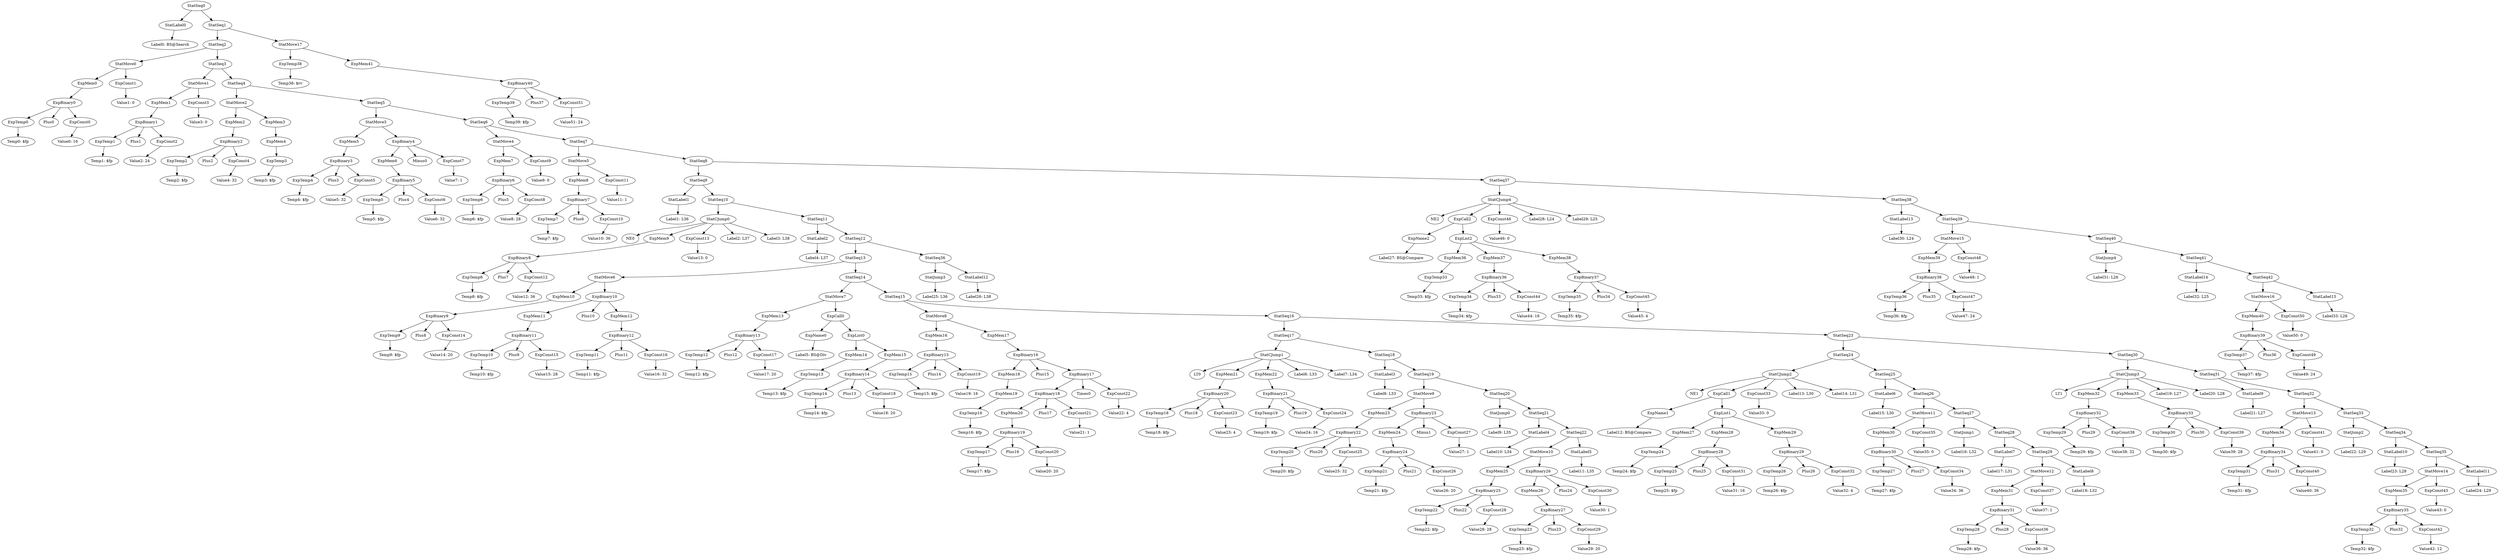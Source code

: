 digraph {
	ordering = out;
	ExpBinary40 -> ExpTemp39;
	ExpBinary40 -> Plus37;
	ExpBinary40 -> ExpConst51;
	ExpTemp39 -> "Temp39: $fp";
	StatLabel15 -> "Label33: L26";
	ExpConst50 -> "Value50: 0";
	ExpMem40 -> ExpBinary39;
	ExpBinary39 -> ExpTemp37;
	ExpBinary39 -> Plus36;
	ExpBinary39 -> ExpConst49;
	ExpTemp37 -> "Temp37: $fp";
	StatSeq40 -> StatJump4;
	StatSeq40 -> StatSeq41;
	StatSeq39 -> StatMove15;
	StatSeq39 -> StatSeq40;
	ExpConst48 -> "Value48: 1";
	StatMove15 -> ExpMem39;
	StatMove15 -> ExpConst48;
	ExpMem39 -> ExpBinary38;
	ExpConst47 -> "Value47: 24";
	ExpBinary38 -> ExpTemp36;
	ExpBinary38 -> Plus35;
	ExpBinary38 -> ExpConst47;
	StatSeq38 -> StatLabel13;
	StatSeq38 -> StatSeq39;
	ExpConst46 -> "Value46: 0";
	ExpMem38 -> ExpBinary37;
	ExpBinary37 -> ExpTemp35;
	ExpBinary37 -> Plus34;
	ExpBinary37 -> ExpConst45;
	ExpTemp35 -> "Temp35: $fp";
	ExpMem37 -> ExpBinary36;
	ExpConst44 -> "Value44: 16";
	ExpBinary36 -> ExpTemp34;
	ExpBinary36 -> Plus33;
	ExpBinary36 -> ExpConst44;
	ExpList2 -> ExpMem36;
	ExpList2 -> ExpMem37;
	ExpList2 -> ExpMem38;
	ExpMem36 -> ExpTemp33;
	ExpName2 -> "Label27: BS@Compare";
	StatSeq8 -> StatSeq9;
	StatSeq8 -> StatSeq37;
	StatJump3 -> "Label25: L36";
	StatLabel11 -> "Label24: L29";
	StatSeq35 -> StatMove14;
	StatSeq35 -> StatLabel11;
	ExpConst43 -> "Value43: 0";
	StatMove14 -> ExpMem35;
	StatMove14 -> ExpConst43;
	ExpMem35 -> ExpBinary35;
	StatMove17 -> ExpTemp38;
	StatMove17 -> ExpMem41;
	ExpConst42 -> "Value42: 12";
	ExpBinary35 -> ExpTemp32;
	ExpBinary35 -> Plus32;
	ExpBinary35 -> ExpConst42;
	ExpTemp32 -> "Temp32: $fp";
	StatSeq34 -> StatLabel10;
	StatSeq34 -> StatSeq35;
	StatLabel10 -> "Label23: L28";
	ExpMem41 -> ExpBinary40;
	StatJump2 -> "Label22: L29";
	StatMove13 -> ExpMem34;
	StatMove13 -> ExpConst41;
	ExpMem34 -> ExpBinary34;
	ExpConst40 -> "Value40: 36";
	ExpBinary34 -> ExpTemp31;
	ExpBinary34 -> Plus31;
	ExpBinary34 -> ExpConst40;
	StatSeq1 -> StatSeq2;
	StatSeq1 -> StatMove17;
	StatSeq30 -> StatCJump3;
	StatSeq30 -> StatSeq31;
	ExpMem33 -> ExpBinary33;
	ExpConst39 -> "Value39: 28";
	StatLabel9 -> "Label21: L27";
	ExpBinary29 -> ExpTemp26;
	ExpBinary29 -> Plus26;
	ExpBinary29 -> ExpConst32;
	ExpConst19 -> "Value19: 16";
	StatMove12 -> ExpMem31;
	StatMove12 -> ExpConst37;
	ExpMem32 -> ExpBinary32;
	ExpName0 -> "Label5: BS@Div";
	ExpConst8 -> "Value8: 28";
	ExpTemp20 -> "Temp20: $fp";
	ExpBinary13 -> ExpTemp12;
	ExpBinary13 -> Plus12;
	ExpBinary13 -> ExpConst17;
	StatMove16 -> ExpMem40;
	StatMove16 -> ExpConst50;
	ExpBinary23 -> ExpMem24;
	ExpBinary23 -> Minus1;
	ExpBinary23 -> ExpConst27;
	ExpMem12 -> ExpBinary12;
	ExpBinary10 -> ExpMem11;
	ExpBinary10 -> Plus10;
	ExpBinary10 -> ExpMem12;
	StatSeq36 -> StatJump3;
	StatSeq36 -> StatLabel12;
	ExpMem11 -> ExpBinary11;
	StatMove11 -> ExpMem30;
	StatMove11 -> ExpConst35;
	ExpConst37 -> "Value37: 1";
	ExpTemp10 -> "Temp10: $fp";
	StatJump4 -> "Label31: L26";
	ExpMem10 -> ExpBinary9;
	ExpConst30 -> "Value30: 1";
	ExpMem27 -> ExpTemp24;
	ExpBinary30 -> ExpTemp27;
	ExpBinary30 -> Plus27;
	ExpBinary30 -> ExpConst34;
	StatLabel2 -> "Label4: L37";
	StatMove5 -> ExpMem8;
	StatMove5 -> ExpConst11;
	ExpConst14 -> "Value14: 20";
	ExpConst9 -> "Value9: 0";
	ExpConst51 -> "Value51: 24";
	ExpTemp15 -> "Temp15: $fp";
	StatLabel14 -> "Label32: L25";
	StatSeq10 -> StatCJump0;
	StatSeq10 -> StatSeq11;
	ExpTemp13 -> "Temp13: $fp";
	ExpConst35 -> "Value35: 0";
	StatCJump0 -> NE0;
	StatCJump0 -> ExpMem9;
	StatCJump0 -> ExpConst13;
	StatCJump0 -> "Label2: L37";
	StatCJump0 -> "Label3: L38";
	ExpCall0 -> ExpName0;
	ExpCall0 -> ExpList0;
	StatSeq9 -> StatLabel1;
	StatSeq9 -> StatSeq10;
	StatLabel1 -> "Label1: L36";
	StatSeq7 -> StatMove5;
	StatSeq7 -> StatSeq8;
	ExpConst27 -> "Value27: 1";
	StatSeq16 -> StatSeq17;
	StatSeq16 -> StatSeq23;
	ExpConst11 -> "Value11: 1";
	ExpTemp2 -> "Temp2: $fp";
	ExpBinary6 -> ExpTemp6;
	ExpBinary6 -> Plus5;
	ExpBinary6 -> ExpConst8;
	StatLabel12 -> "Label26: L38";
	ExpBinary0 -> ExpTemp0;
	ExpBinary0 -> Plus0;
	ExpBinary0 -> ExpConst0;
	StatSeq31 -> StatLabel9;
	StatSeq31 -> StatSeq32;
	ExpMem14 -> ExpTemp13;
	ExpBinary32 -> ExpTemp29;
	ExpBinary32 -> Plus29;
	ExpBinary32 -> ExpConst38;
	ExpBinary11 -> ExpTemp10;
	ExpBinary11 -> Plus9;
	ExpBinary11 -> ExpConst15;
	ExpTemp38 -> "Temp38: $rv";
	ExpBinary31 -> ExpTemp28;
	ExpBinary31 -> Plus28;
	ExpBinary31 -> ExpConst36;
	ExpBinary14 -> ExpTemp14;
	ExpBinary14 -> Plus13;
	ExpBinary14 -> ExpConst18;
	StatMove0 -> ExpMem0;
	StatMove0 -> ExpConst1;
	ExpTemp12 -> "Temp12: $fp";
	ExpTemp14 -> "Temp14: $fp";
	StatLabel6 -> "Label15: L30";
	StatJump1 -> "Label16: L32";
	ExpConst15 -> "Value15: 28";
	StatSeq3 -> StatMove1;
	StatSeq3 -> StatSeq4;
	ExpConst13 -> "Value13: 0";
	ExpMem7 -> ExpBinary6;
	ExpConst45 -> "Value45: 4";
	ExpBinary3 -> ExpTemp4;
	ExpBinary3 -> Plus3;
	ExpBinary3 -> ExpConst5;
	ExpMem8 -> ExpBinary7;
	StatSeq6 -> StatMove4;
	StatSeq6 -> StatSeq7;
	ExpTemp11 -> "Temp11: $fp";
	StatSeq0 -> StatLabel0;
	StatSeq0 -> StatSeq1;
	ExpConst23 -> "Value23: 4";
	ExpMem21 -> ExpBinary20;
	ExpTemp1 -> "Temp1: $fp";
	ExpBinary4 -> ExpMem6;
	ExpBinary4 -> Minus0;
	ExpBinary4 -> ExpConst7;
	ExpList1 -> ExpMem27;
	ExpList1 -> ExpMem28;
	ExpList1 -> ExpMem29;
	ExpTemp5 -> "Temp5: $fp";
	ExpBinary17 -> ExpBinary18;
	ExpBinary17 -> Times0;
	ExpBinary17 -> ExpConst22;
	ExpConst12 -> "Value12: 36";
	ExpTemp8 -> "Temp8: $fp";
	ExpMem15 -> ExpBinary14;
	ExpConst32 -> "Value32: 4";
	ExpConst17 -> "Value17: 20";
	ExpBinary1 -> ExpTemp1;
	ExpBinary1 -> Plus1;
	ExpBinary1 -> ExpConst2;
	ExpConst10 -> "Value10: 36";
	ExpTemp36 -> "Temp36: $fp";
	StatSeq4 -> StatMove2;
	StatSeq4 -> StatSeq5;
	ExpMem0 -> ExpBinary0;
	StatLabel13 -> "Label30: L24";
	StatSeq2 -> StatMove0;
	StatSeq2 -> StatSeq3;
	StatSeq13 -> StatMove6;
	StatSeq13 -> StatSeq14;
	ExpConst3 -> "Value3: 0";
	ExpTemp17 -> "Temp17: $fp";
	ExpTemp23 -> "Temp23: $fp";
	ExpMem1 -> ExpBinary1;
	ExpConst31 -> "Value31: 16";
	ExpMem9 -> ExpBinary8;
	ExpConst6 -> "Value6: 32";
	StatCJump4 -> NE2;
	StatCJump4 -> ExpCall2;
	StatCJump4 -> ExpConst46;
	StatCJump4 -> "Label28: L24";
	StatCJump4 -> "Label29: L25";
	StatSeq14 -> StatMove7;
	StatSeq14 -> StatSeq15;
	ExpMem13 -> ExpBinary13;
	ExpBinary27 -> ExpTemp23;
	ExpBinary27 -> Plus23;
	ExpBinary27 -> ExpConst29;
	StatMove1 -> ExpMem1;
	StatMove1 -> ExpConst3;
	ExpMem16 -> ExpBinary15;
	ExpBinary2 -> ExpTemp2;
	ExpBinary2 -> Plus2;
	ExpBinary2 -> ExpConst4;
	ExpTemp19 -> "Temp19: $fp";
	StatSeq17 -> StatCJump1;
	StatSeq17 -> StatSeq18;
	ExpTemp33 -> "Temp33: $fp";
	ExpBinary22 -> ExpTemp20;
	ExpBinary22 -> Plus20;
	ExpBinary22 -> ExpConst25;
	ExpConst41 -> "Value41: 0";
	ExpConst1 -> "Value1: 0";
	ExpMem3 -> ExpMem4;
	StatSeq12 -> StatSeq13;
	StatSeq12 -> StatSeq36;
	ExpTemp4 -> "Temp4: $fp";
	StatLabel5 -> "Label11: L35";
	ExpTemp0 -> "Temp0: $fp";
	StatMove7 -> ExpMem13;
	StatMove7 -> ExpCall0;
	ExpTemp7 -> "Temp7: $fp";
	ExpCall2 -> ExpName2;
	ExpCall2 -> ExpList2;
	ExpConst2 -> "Value2: 24";
	ExpConst18 -> "Value18: 20";
	ExpConst26 -> "Value26: 20";
	StatLabel0 -> "Label0: BS@Search";
	ExpConst24 -> "Value24: 16";
	ExpConst16 -> "Value16: 32";
	ExpMem6 -> ExpBinary5;
	ExpConst0 -> "Value0: 16";
	ExpBinary12 -> ExpTemp11;
	ExpBinary12 -> Plus11;
	ExpBinary12 -> ExpConst16;
	StatMove6 -> ExpMem10;
	StatMove6 -> ExpBinary10;
	ExpBinary8 -> ExpTemp8;
	ExpBinary8 -> Plus7;
	ExpBinary8 -> ExpConst12;
	ExpConst5 -> "Value5: 32";
	StatSeq26 -> StatMove11;
	StatSeq26 -> StatSeq27;
	ExpConst4 -> "Value4: 32";
	ExpBinary28 -> ExpTemp25;
	ExpBinary28 -> Plus25;
	ExpBinary28 -> ExpConst31;
	StatSeq42 -> StatMove16;
	StatSeq42 -> StatLabel15;
	ExpMem2 -> ExpBinary2;
	StatSeq11 -> StatLabel2;
	StatSeq11 -> StatSeq12;
	ExpBinary15 -> ExpTemp15;
	ExpBinary15 -> Plus14;
	ExpBinary15 -> ExpConst19;
	StatSeq20 -> StatJump0;
	StatSeq20 -> StatSeq21;
	ExpBinary7 -> ExpTemp7;
	ExpBinary7 -> Plus6;
	ExpBinary7 -> ExpConst10;
	ExpBinary5 -> ExpTemp5;
	ExpBinary5 -> Plus4;
	ExpBinary5 -> ExpConst6;
	ExpTemp34 -> "Temp34: $fp";
	StatLabel7 -> "Label17: L31";
	ExpTemp16 -> "Temp16: $fp";
	StatCJump2 -> NE1;
	StatCJump2 -> ExpCall1;
	StatCJump2 -> ExpConst33;
	StatCJump2 -> "Label13: L30";
	StatCJump2 -> "Label14: L31";
	ExpMem18 -> ExpMem19;
	ExpBinary16 -> ExpMem18;
	ExpBinary16 -> Plus15;
	ExpBinary16 -> ExpBinary17;
	ExpBinary19 -> ExpTemp17;
	ExpBinary19 -> Plus16;
	ExpBinary19 -> ExpConst20;
	StatMove2 -> ExpMem2;
	StatMove2 -> ExpMem3;
	ExpMem28 -> ExpBinary28;
	ExpMem20 -> ExpBinary19;
	ExpList0 -> ExpMem14;
	ExpList0 -> ExpMem15;
	ExpConst22 -> "Value22: 4";
	ExpMem17 -> ExpBinary16;
	StatSeq33 -> StatJump2;
	StatSeq33 -> StatSeq34;
	StatSeq15 -> StatMove8;
	StatSeq15 -> StatSeq16;
	ExpConst25 -> "Value25: 32";
	ExpConst28 -> "Value28: 28";
	ExpTemp18 -> "Temp18: $fp";
	StatSeq32 -> StatMove13;
	StatSeq32 -> StatSeq33;
	ExpTemp28 -> "Temp28: $fp";
	StatMove8 -> ExpMem16;
	StatMove8 -> ExpMem17;
	ExpBinary20 -> ExpTemp18;
	ExpBinary20 -> Plus18;
	ExpBinary20 -> ExpConst23;
	ExpMem5 -> ExpBinary3;
	ExpMem22 -> ExpBinary21;
	StatSeq41 -> StatLabel14;
	StatSeq41 -> StatSeq42;
	StatLabel3 -> "Label8: L33";
	StatSeq18 -> StatLabel3;
	StatSeq18 -> StatSeq19;
	StatMove4 -> ExpMem7;
	StatMove4 -> ExpConst9;
	StatMove9 -> ExpMem23;
	StatMove9 -> ExpBinary23;
	ExpConst7 -> "Value7: 1";
	ExpTemp21 -> "Temp21: $fp";
	ExpBinary9 -> ExpTemp9;
	ExpBinary9 -> Plus8;
	ExpBinary9 -> ExpConst14;
	ExpBinary24 -> ExpTemp21;
	ExpBinary24 -> Plus21;
	ExpBinary24 -> ExpConst26;
	ExpTemp29 -> "Temp29: $fp";
	ExpMem24 -> ExpBinary24;
	ExpName1 -> "Label12: BS@Compare";
	StatJump0 -> "Label9: L35";
	StatLabel4 -> "Label10: L34";
	StatSeq23 -> StatSeq24;
	StatSeq23 -> StatSeq30;
	StatSeq21 -> StatLabel4;
	StatSeq21 -> StatSeq22;
	ExpTemp22 -> "Temp22: $fp";
	ExpMem23 -> ExpBinary22;
	ExpBinary25 -> ExpTemp22;
	ExpBinary25 -> Plus22;
	ExpBinary25 -> ExpConst28;
	ExpMem25 -> ExpBinary25;
	ExpMem26 -> ExpBinary27;
	StatSeq28 -> StatLabel7;
	StatSeq28 -> StatSeq29;
	ExpMem4 -> ExpTemp3;
	StatMove10 -> ExpMem25;
	StatMove10 -> ExpBinary26;
	ExpConst29 -> "Value29: 20";
	ExpTemp31 -> "Temp31: $fp";
	ExpTemp24 -> "Temp24: $fp";
	ExpBinary26 -> ExpMem26;
	ExpBinary26 -> Plus24;
	ExpBinary26 -> ExpConst30;
	ExpBinary21 -> ExpTemp19;
	ExpBinary21 -> Plus19;
	ExpBinary21 -> ExpConst24;
	StatCJump3 -> LT1;
	StatCJump3 -> ExpMem32;
	StatCJump3 -> ExpMem33;
	StatCJump3 -> "Label19: L27";
	StatCJump3 -> "Label20: L28";
	StatSeq19 -> StatMove9;
	StatSeq19 -> StatSeq20;
	StatSeq22 -> StatMove10;
	StatSeq22 -> StatLabel5;
	ExpMem19 -> ExpTemp16;
	ExpCall1 -> ExpName1;
	ExpCall1 -> ExpList1;
	ExpTemp25 -> "Temp25: $fp";
	ExpMem29 -> ExpBinary29;
	ExpTemp26 -> "Temp26: $fp";
	ExpConst21 -> "Value21: 1";
	ExpConst33 -> "Value33: 0";
	StatSeq24 -> StatCJump2;
	StatSeq24 -> StatSeq25;
	StatMove3 -> ExpMem5;
	StatMove3 -> ExpBinary4;
	StatSeq25 -> StatLabel6;
	StatSeq25 -> StatSeq26;
	ExpConst49 -> "Value49: 24";
	ExpTemp27 -> "Temp27: $fp";
	StatCJump1 -> LT0;
	StatCJump1 -> ExpMem21;
	StatCJump1 -> ExpMem22;
	StatCJump1 -> "Label6: L33";
	StatCJump1 -> "Label7: L34";
	ExpConst34 -> "Value34: 36";
	ExpMem30 -> ExpBinary30;
	ExpTemp9 -> "Temp9: $fp";
	StatSeq27 -> StatJump1;
	StatSeq27 -> StatSeq28;
	StatSeq5 -> StatMove3;
	StatSeq5 -> StatSeq6;
	ExpConst36 -> "Value36: 36";
	ExpMem31 -> ExpBinary31;
	StatSeq37 -> StatCJump4;
	StatSeq37 -> StatSeq38;
	ExpTemp3 -> "Temp3: $fp";
	ExpTemp6 -> "Temp6: $fp";
	ExpBinary18 -> ExpMem20;
	ExpBinary18 -> Plus17;
	ExpBinary18 -> ExpConst21;
	StatLabel8 -> "Label18: L32";
	ExpConst20 -> "Value20: 20";
	StatSeq29 -> StatMove12;
	StatSeq29 -> StatLabel8;
	ExpConst38 -> "Value38: 32";
	ExpTemp30 -> "Temp30: $fp";
	ExpBinary33 -> ExpTemp30;
	ExpBinary33 -> Plus30;
	ExpBinary33 -> ExpConst39;
}

